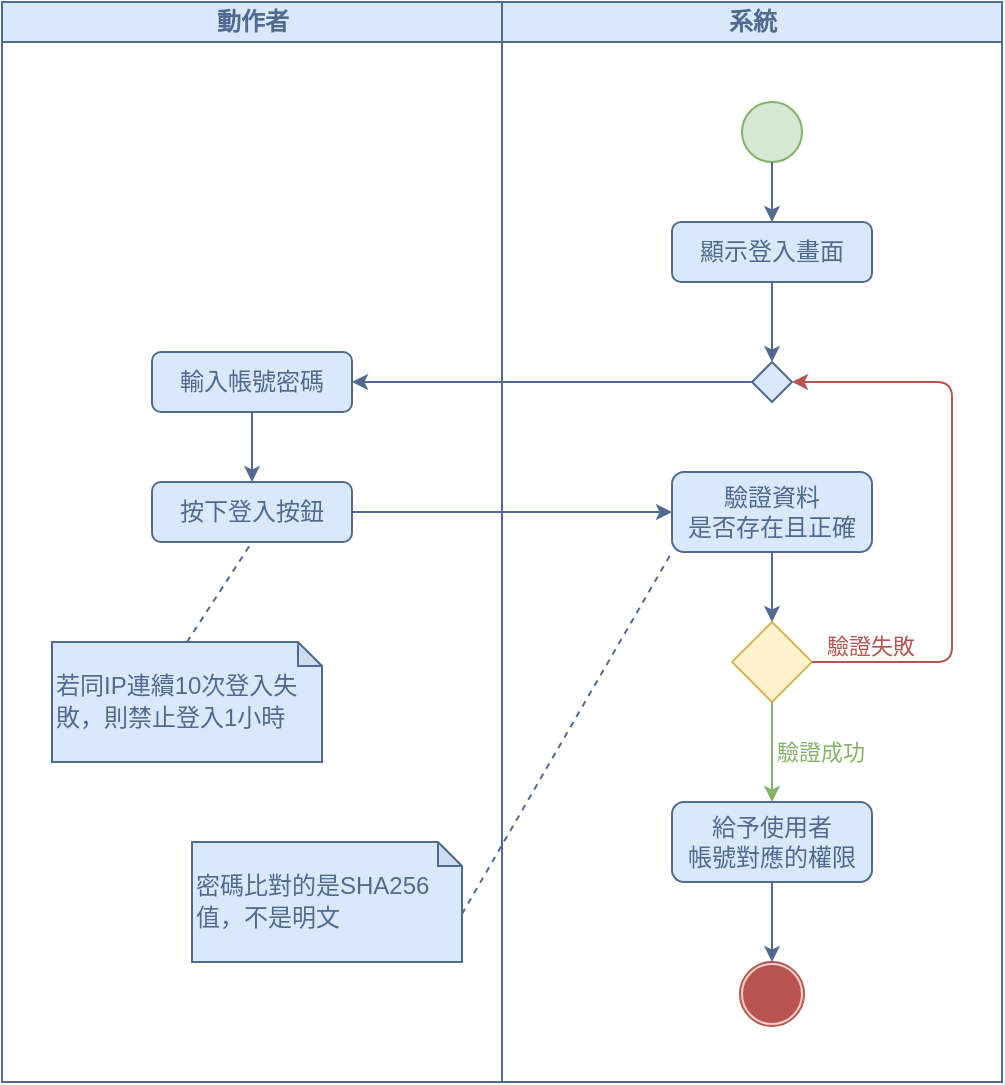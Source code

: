 <mxfile version="21.2.8" type="device">
  <diagram name="Page-1" id="0783ab3e-0a74-02c8-0abd-f7b4e66b4bec">
    <mxGraphModel dx="675" dy="394" grid="1" gridSize="10" guides="1" tooltips="1" connect="1" arrows="1" fold="1" page="1" pageScale="1" pageWidth="827" pageHeight="1169" background="none" math="0" shadow="0">
      <root>
        <mxCell id="0" />
        <mxCell id="1" parent="0" />
        <mxCell id="1c1d494c118603dd-2" value="&lt;font color=&quot;#516a8f&quot;&gt;動作者&lt;/font&gt;" style="swimlane;html=1;startSize=20;fillColor=#dae8fc;strokeColor=#516A8F;" parent="1" vertex="1">
          <mxGeometry x="175" y="80" width="250" height="540" as="geometry" />
        </mxCell>
        <mxCell id="CdWKcS6R5QREeGc17HmZ-15" value="&lt;font color=&quot;#516a8f&quot;&gt;輸入帳號密碼&lt;/font&gt;" style="rounded=1;whiteSpace=wrap;html=1;shadow=0;comic=0;labelBackgroundColor=none;strokeWidth=1;fontFamily=Verdana;fontSize=12;align=center;arcSize=15;fillColor=#dae8fc;strokeColor=#516A8F;glass=0;" parent="1c1d494c118603dd-2" vertex="1">
          <mxGeometry x="75" y="175" width="100" height="30" as="geometry" />
        </mxCell>
        <mxCell id="CdWKcS6R5QREeGc17HmZ-17" value="&lt;font color=&quot;#516a8f&quot;&gt;按下登入按鈕&lt;/font&gt;" style="rounded=1;whiteSpace=wrap;html=1;shadow=0;comic=0;labelBackgroundColor=none;strokeWidth=1;fontFamily=Verdana;fontSize=12;align=center;arcSize=15;fillColor=#dae8fc;strokeColor=#516A8F;glass=0;" parent="1c1d494c118603dd-2" vertex="1">
          <mxGeometry x="75" y="240" width="100" height="30" as="geometry" />
        </mxCell>
        <mxCell id="CdWKcS6R5QREeGc17HmZ-18" style="edgeStyle=none;rounded=0;html=1;labelBackgroundColor=none;startArrow=none;startFill=0;startSize=5;endArrow=classic;endFill=1;endSize=5;jettySize=auto;orthogonalLoop=1;strokeWidth=1;fontFamily=Verdana;fontSize=12;exitX=0.5;exitY=1;exitDx=0;exitDy=0;strokeColor=#516A8F;arcSize=20;entryX=0.5;entryY=0;entryDx=0;entryDy=0;" parent="1c1d494c118603dd-2" source="CdWKcS6R5QREeGc17HmZ-15" target="CdWKcS6R5QREeGc17HmZ-17" edge="1">
          <mxGeometry relative="1" as="geometry">
            <mxPoint x="124.66" y="270" as="sourcePoint" />
            <mxPoint x="124.66" y="320" as="targetPoint" />
          </mxGeometry>
        </mxCell>
        <mxCell id="t5bb0kTeRHAlqyquHPTp-1" value="&lt;p style=&quot;line-height: 130%;&quot;&gt;&lt;font color=&quot;#516a8f&quot;&gt;若同IP連續10次登入失敗，則禁止登入1小時&lt;/font&gt;&lt;/p&gt;" style="shape=note;whiteSpace=wrap;html=1;backgroundOutline=1;darkOpacity=0.05;size=12;fillColor=#dae8fc;strokeColor=#516A8F;align=left;labelPadding=0;noLabel=0;" parent="1c1d494c118603dd-2" vertex="1">
          <mxGeometry x="25" y="320" width="135" height="60" as="geometry" />
        </mxCell>
        <mxCell id="t5bb0kTeRHAlqyquHPTp-2" style="rounded=0;orthogonalLoop=1;jettySize=auto;html=1;strokeColor=#516A8F;endArrow=none;endFill=0;dashed=1;strokeWidth=1;entryX=0.5;entryY=1;entryDx=0;entryDy=0;exitX=0.5;exitY=0;exitDx=0;exitDy=0;exitPerimeter=0;" parent="1c1d494c118603dd-2" source="t5bb0kTeRHAlqyquHPTp-1" target="CdWKcS6R5QREeGc17HmZ-17" edge="1">
          <mxGeometry relative="1" as="geometry">
            <mxPoint x="45" y="210" as="targetPoint" />
          </mxGeometry>
        </mxCell>
        <mxCell id="t5bb0kTeRHAlqyquHPTp-7" value="&lt;p style=&quot;line-height: 130%;&quot;&gt;&lt;font color=&quot;#516a8f&quot;&gt;密碼比對的是SHA256值，不是明文&lt;/font&gt;&lt;/p&gt;" style="shape=note;whiteSpace=wrap;html=1;backgroundOutline=1;darkOpacity=0.05;size=12;fillColor=#dae8fc;strokeColor=#516A8F;align=left;labelPadding=0;noLabel=0;" parent="1c1d494c118603dd-2" vertex="1">
          <mxGeometry x="95" y="420" width="135" height="60" as="geometry" />
        </mxCell>
        <mxCell id="1c1d494c118603dd-3" value="&lt;font color=&quot;#516a8f&quot;&gt;系統&lt;/font&gt;" style="swimlane;html=1;startSize=20;fillColor=#dae8fc;strokeColor=#516A8F;" parent="1" vertex="1">
          <mxGeometry x="425" y="80" width="250" height="540" as="geometry" />
        </mxCell>
        <mxCell id="CdWKcS6R5QREeGc17HmZ-11" value="&lt;font color=&quot;#516a8f&quot;&gt;顯示登入畫面&lt;/font&gt;" style="rounded=1;whiteSpace=wrap;html=1;shadow=0;comic=0;labelBackgroundColor=none;strokeWidth=1;fontFamily=Verdana;fontSize=12;align=center;arcSize=15;fillColor=#dae8fc;strokeColor=#516A8F;glass=0;" parent="1c1d494c118603dd-3" vertex="1">
          <mxGeometry x="85" y="110" width="100" height="30" as="geometry" />
        </mxCell>
        <mxCell id="CdWKcS6R5QREeGc17HmZ-20" value="&lt;font color=&quot;#516a8f&quot;&gt;驗證資料&lt;br&gt;是否存在且正確&lt;/font&gt;" style="rounded=1;whiteSpace=wrap;html=1;shadow=0;comic=0;labelBackgroundColor=none;strokeWidth=1;fontFamily=Verdana;fontSize=12;align=center;arcSize=15;fillColor=#dae8fc;strokeColor=#516A8F;glass=0;" parent="1c1d494c118603dd-3" vertex="1">
          <mxGeometry x="85" y="235" width="100" height="40" as="geometry" />
        </mxCell>
        <mxCell id="CdWKcS6R5QREeGc17HmZ-29" value="" style="rhombus;whiteSpace=wrap;html=1;fillColor=#fff2cc;strokeColor=#d6b656;" parent="1c1d494c118603dd-3" vertex="1">
          <mxGeometry x="115" y="310" width="40" height="40" as="geometry" />
        </mxCell>
        <mxCell id="CdWKcS6R5QREeGc17HmZ-30" style="edgeStyle=none;rounded=0;html=1;labelBackgroundColor=none;startArrow=none;startFill=0;startSize=5;endArrow=classic;endFill=1;endSize=5;jettySize=auto;orthogonalLoop=1;strokeWidth=1;fontFamily=Verdana;fontSize=12;exitX=0.5;exitY=1;exitDx=0;exitDy=0;strokeColor=#516A8F;arcSize=20;entryX=0.5;entryY=0;entryDx=0;entryDy=0;" parent="1c1d494c118603dd-3" source="CdWKcS6R5QREeGc17HmZ-20" target="CdWKcS6R5QREeGc17HmZ-29" edge="1">
          <mxGeometry relative="1" as="geometry">
            <mxPoint x="-65" y="315" as="sourcePoint" />
            <mxPoint x="95" y="315" as="targetPoint" />
          </mxGeometry>
        </mxCell>
        <mxCell id="CdWKcS6R5QREeGc17HmZ-31" style="edgeStyle=none;rounded=0;html=1;labelBackgroundColor=none;startArrow=none;startFill=0;startSize=5;endArrow=classic;endFill=1;endSize=5;jettySize=auto;orthogonalLoop=1;strokeWidth=1;fontFamily=Verdana;fontSize=12;exitX=0.5;exitY=1;exitDx=0;exitDy=0;strokeColor=#82b366;arcSize=20;entryX=0.5;entryY=0;entryDx=0;entryDy=0;fillColor=#d5e8d4;" parent="1c1d494c118603dd-3" source="CdWKcS6R5QREeGc17HmZ-29" target="t5bb0kTeRHAlqyquHPTp-3" edge="1">
          <mxGeometry relative="1" as="geometry">
            <mxPoint x="134.71" y="410" as="sourcePoint" />
            <mxPoint x="135" y="400" as="targetPoint" />
          </mxGeometry>
        </mxCell>
        <mxCell id="CdWKcS6R5QREeGc17HmZ-32" value="&lt;font color=&quot;#82b366&quot;&gt;驗證成功&lt;/font&gt;" style="edgeLabel;html=1;align=center;verticalAlign=middle;resizable=0;points=[];" parent="CdWKcS6R5QREeGc17HmZ-31" vertex="1" connectable="0">
          <mxGeometry y="24" relative="1" as="geometry">
            <mxPoint as="offset" />
          </mxGeometry>
        </mxCell>
        <mxCell id="CdWKcS6R5QREeGc17HmZ-33" style="edgeStyle=none;rounded=1;html=1;labelBackgroundColor=none;startArrow=none;startFill=0;startSize=5;endArrow=classic;endFill=1;endSize=5;jettySize=auto;orthogonalLoop=1;strokeWidth=1;fontFamily=Verdana;fontSize=12;exitX=1;exitY=0.5;exitDx=0;exitDy=0;strokeColor=#b85450;arcSize=15;entryX=1;entryY=0.5;entryDx=0;entryDy=0;fillColor=#f8cecc;" parent="1c1d494c118603dd-3" source="CdWKcS6R5QREeGc17HmZ-29" target="CdWKcS6R5QREeGc17HmZ-35" edge="1">
          <mxGeometry relative="1" as="geometry">
            <mxPoint x="145" y="410" as="sourcePoint" />
            <mxPoint x="235" y="250" as="targetPoint" />
            <Array as="points">
              <mxPoint x="225" y="330" />
              <mxPoint x="225" y="190" />
            </Array>
          </mxGeometry>
        </mxCell>
        <mxCell id="CdWKcS6R5QREeGc17HmZ-44" value="&lt;font color=&quot;#b85450&quot;&gt;驗證失敗&lt;/font&gt;" style="edgeLabel;html=1;align=center;verticalAlign=middle;resizable=0;points=[];" parent="CdWKcS6R5QREeGc17HmZ-33" vertex="1" connectable="0">
          <mxGeometry x="-0.8" y="8" relative="1" as="geometry">
            <mxPoint as="offset" />
          </mxGeometry>
        </mxCell>
        <mxCell id="CdWKcS6R5QREeGc17HmZ-35" value="" style="rhombus;whiteSpace=wrap;html=1;fillColor=#dae8fc;strokeColor=#516A8F;" parent="1c1d494c118603dd-3" vertex="1">
          <mxGeometry x="125" y="180" width="20" height="20" as="geometry" />
        </mxCell>
        <mxCell id="CdWKcS6R5QREeGc17HmZ-38" style="edgeStyle=none;rounded=0;html=1;labelBackgroundColor=none;startArrow=none;startFill=0;startSize=5;endArrow=classic;endFill=1;endSize=5;jettySize=auto;orthogonalLoop=1;strokeWidth=1;fontFamily=Verdana;fontSize=12;exitX=0.5;exitY=1;exitDx=0;exitDy=0;strokeColor=#516A8F;arcSize=20;entryX=0.5;entryY=0;entryDx=0;entryDy=0;" parent="1c1d494c118603dd-3" source="CdWKcS6R5QREeGc17HmZ-11" target="CdWKcS6R5QREeGc17HmZ-35" edge="1">
          <mxGeometry relative="1" as="geometry">
            <mxPoint x="-65" y="145" as="sourcePoint" />
            <mxPoint x="95" y="145" as="targetPoint" />
          </mxGeometry>
        </mxCell>
        <mxCell id="CdWKcS6R5QREeGc17HmZ-10" value="" style="group" parent="1c1d494c118603dd-3" vertex="1" connectable="0">
          <mxGeometry x="119" y="480" width="32" height="32" as="geometry" />
        </mxCell>
        <mxCell id="CdWKcS6R5QREeGc17HmZ-8" value="" style="ellipse;whiteSpace=wrap;html=1;aspect=fixed;fillColor=#b85450;strokeColor=#f8cecc;" parent="CdWKcS6R5QREeGc17HmZ-10" vertex="1">
          <mxGeometry x="1" y="1" width="30" height="30" as="geometry" />
        </mxCell>
        <mxCell id="CdWKcS6R5QREeGc17HmZ-9" value="" style="ellipse;whiteSpace=wrap;html=1;aspect=fixed;fillColor=none;strokeColor=#B85450;" parent="CdWKcS6R5QREeGc17HmZ-10" vertex="1">
          <mxGeometry width="32" height="32" as="geometry" />
        </mxCell>
        <mxCell id="60571a20871a0731-4" value="" style="ellipse;whiteSpace=wrap;html=1;rounded=0;shadow=0;comic=0;labelBackgroundColor=none;strokeWidth=1;fillColor=#d5e8d4;fontFamily=Verdana;fontSize=12;align=center;strokeColor=#82b366;" parent="1c1d494c118603dd-3" vertex="1">
          <mxGeometry x="120" y="50" width="30" height="30" as="geometry" />
        </mxCell>
        <mxCell id="1c1d494c118603dd-39" style="edgeStyle=none;rounded=0;html=1;labelBackgroundColor=none;startArrow=none;startFill=0;startSize=5;endArrow=classic;endFill=1;endSize=5;jettySize=auto;orthogonalLoop=1;strokeWidth=1;fontFamily=Verdana;fontSize=12;exitX=0.5;exitY=1;exitDx=0;exitDy=0;strokeColor=#516A8F;arcSize=20;entryX=0.5;entryY=0;entryDx=0;entryDy=0;" parent="1c1d494c118603dd-3" source="60571a20871a0731-4" target="CdWKcS6R5QREeGc17HmZ-11" edge="1">
          <mxGeometry relative="1" as="geometry">
            <mxPoint x="-160.45" y="260.0" as="sourcePoint" />
          </mxGeometry>
        </mxCell>
        <mxCell id="t5bb0kTeRHAlqyquHPTp-3" value="&lt;font color=&quot;#516a8f&quot;&gt;給予使用者&lt;br&gt;帳號對應的權限&lt;/font&gt;" style="rounded=1;whiteSpace=wrap;html=1;shadow=0;comic=0;labelBackgroundColor=none;strokeWidth=1;fontFamily=Verdana;fontSize=12;align=center;arcSize=15;fillColor=#dae8fc;strokeColor=#516A8F;glass=0;" parent="1c1d494c118603dd-3" vertex="1">
          <mxGeometry x="85" y="400" width="100" height="40" as="geometry" />
        </mxCell>
        <mxCell id="t5bb0kTeRHAlqyquHPTp-5" style="edgeStyle=none;rounded=0;html=1;labelBackgroundColor=none;startArrow=none;startFill=0;startSize=5;endArrow=classic;endFill=1;endSize=5;jettySize=auto;orthogonalLoop=1;strokeWidth=1;fontFamily=Verdana;fontSize=12;exitX=0.5;exitY=1;exitDx=0;exitDy=0;strokeColor=#516A8F;arcSize=20;entryX=0.5;entryY=0;entryDx=0;entryDy=0;" parent="1c1d494c118603dd-3" source="t5bb0kTeRHAlqyquHPTp-3" target="CdWKcS6R5QREeGc17HmZ-9" edge="1">
          <mxGeometry relative="1" as="geometry">
            <mxPoint x="145" y="285" as="sourcePoint" />
            <mxPoint x="145" y="320" as="targetPoint" />
          </mxGeometry>
        </mxCell>
        <mxCell id="CdWKcS6R5QREeGc17HmZ-16" style="edgeStyle=none;rounded=1;html=1;labelBackgroundColor=none;startArrow=none;startFill=0;startSize=5;endArrow=classic;endFill=1;endSize=5;jettySize=auto;orthogonalLoop=1;strokeWidth=1;fontFamily=Verdana;fontSize=12;strokeColor=#516A8F;entryX=1;entryY=0.5;entryDx=0;entryDy=0;arcSize=15;exitX=0;exitY=0.5;exitDx=0;exitDy=0;" parent="1" source="CdWKcS6R5QREeGc17HmZ-35" target="CdWKcS6R5QREeGc17HmZ-15" edge="1">
          <mxGeometry relative="1" as="geometry">
            <mxPoint x="580" y="250" as="sourcePoint" />
            <mxPoint x="315" y="315" as="targetPoint" />
            <Array as="points" />
          </mxGeometry>
        </mxCell>
        <mxCell id="CdWKcS6R5QREeGc17HmZ-27" style="edgeStyle=none;rounded=0;html=1;labelBackgroundColor=none;startArrow=none;startFill=0;startSize=5;endArrow=classic;endFill=1;endSize=5;jettySize=auto;orthogonalLoop=1;strokeWidth=1;fontFamily=Verdana;fontSize=12;exitX=1;exitY=0.5;exitDx=0;exitDy=0;strokeColor=#516A8F;arcSize=20;entryX=0;entryY=0.5;entryDx=0;entryDy=0;" parent="1" source="CdWKcS6R5QREeGc17HmZ-17" target="CdWKcS6R5QREeGc17HmZ-20" edge="1">
          <mxGeometry relative="1" as="geometry">
            <mxPoint x="310" y="320" as="sourcePoint" />
            <mxPoint x="310" y="380" as="targetPoint" />
          </mxGeometry>
        </mxCell>
        <mxCell id="t5bb0kTeRHAlqyquHPTp-6" style="rounded=0;orthogonalLoop=1;jettySize=auto;html=1;strokeColor=#516A8F;endArrow=none;endFill=0;dashed=1;strokeWidth=1;entryX=0;entryY=1;entryDx=0;entryDy=0;exitX=0;exitY=0;exitDx=135;exitDy=36;exitPerimeter=0;" parent="1" source="t5bb0kTeRHAlqyquHPTp-7" target="CdWKcS6R5QREeGc17HmZ-20" edge="1">
          <mxGeometry relative="1" as="geometry">
            <mxPoint x="332.5" y="505" as="targetPoint" />
          </mxGeometry>
        </mxCell>
      </root>
    </mxGraphModel>
  </diagram>
</mxfile>
